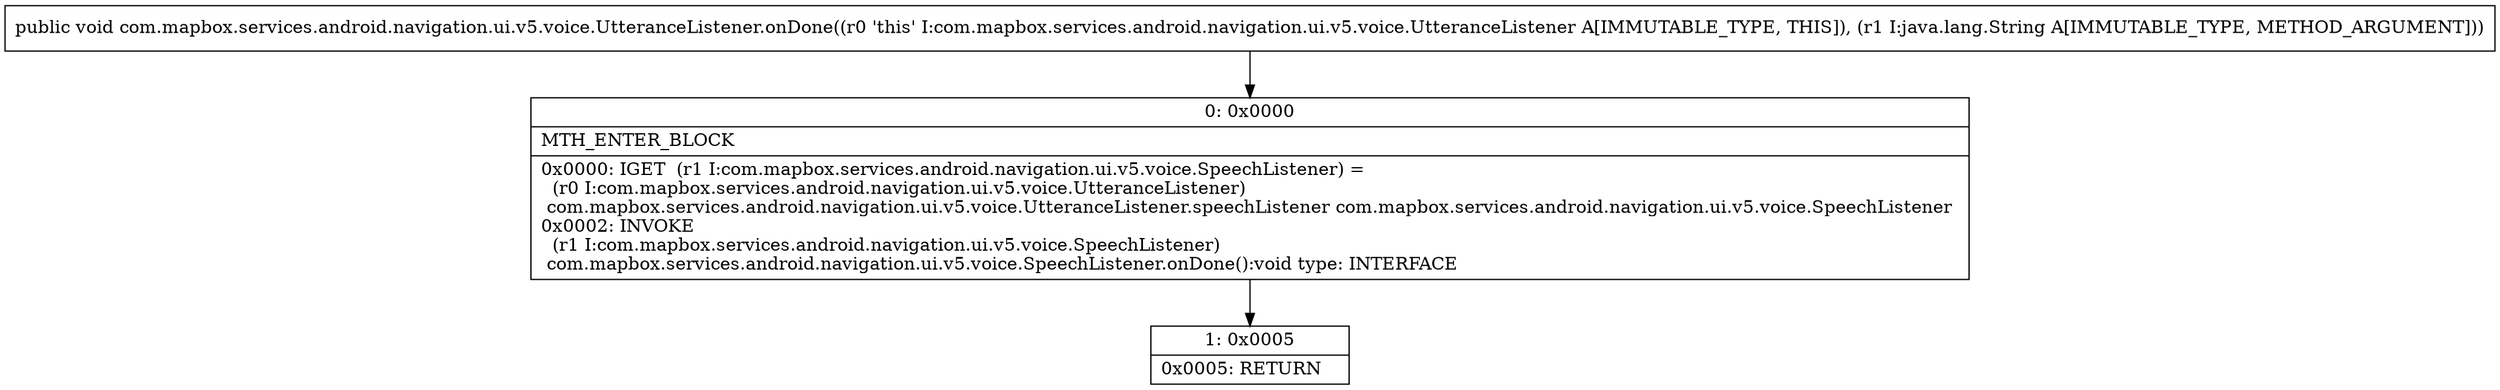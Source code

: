 digraph "CFG forcom.mapbox.services.android.navigation.ui.v5.voice.UtteranceListener.onDone(Ljava\/lang\/String;)V" {
Node_0 [shape=record,label="{0\:\ 0x0000|MTH_ENTER_BLOCK\l|0x0000: IGET  (r1 I:com.mapbox.services.android.navigation.ui.v5.voice.SpeechListener) = \l  (r0 I:com.mapbox.services.android.navigation.ui.v5.voice.UtteranceListener)\l com.mapbox.services.android.navigation.ui.v5.voice.UtteranceListener.speechListener com.mapbox.services.android.navigation.ui.v5.voice.SpeechListener \l0x0002: INVOKE  \l  (r1 I:com.mapbox.services.android.navigation.ui.v5.voice.SpeechListener)\l com.mapbox.services.android.navigation.ui.v5.voice.SpeechListener.onDone():void type: INTERFACE \l}"];
Node_1 [shape=record,label="{1\:\ 0x0005|0x0005: RETURN   \l}"];
MethodNode[shape=record,label="{public void com.mapbox.services.android.navigation.ui.v5.voice.UtteranceListener.onDone((r0 'this' I:com.mapbox.services.android.navigation.ui.v5.voice.UtteranceListener A[IMMUTABLE_TYPE, THIS]), (r1 I:java.lang.String A[IMMUTABLE_TYPE, METHOD_ARGUMENT])) }"];
MethodNode -> Node_0;
Node_0 -> Node_1;
}

